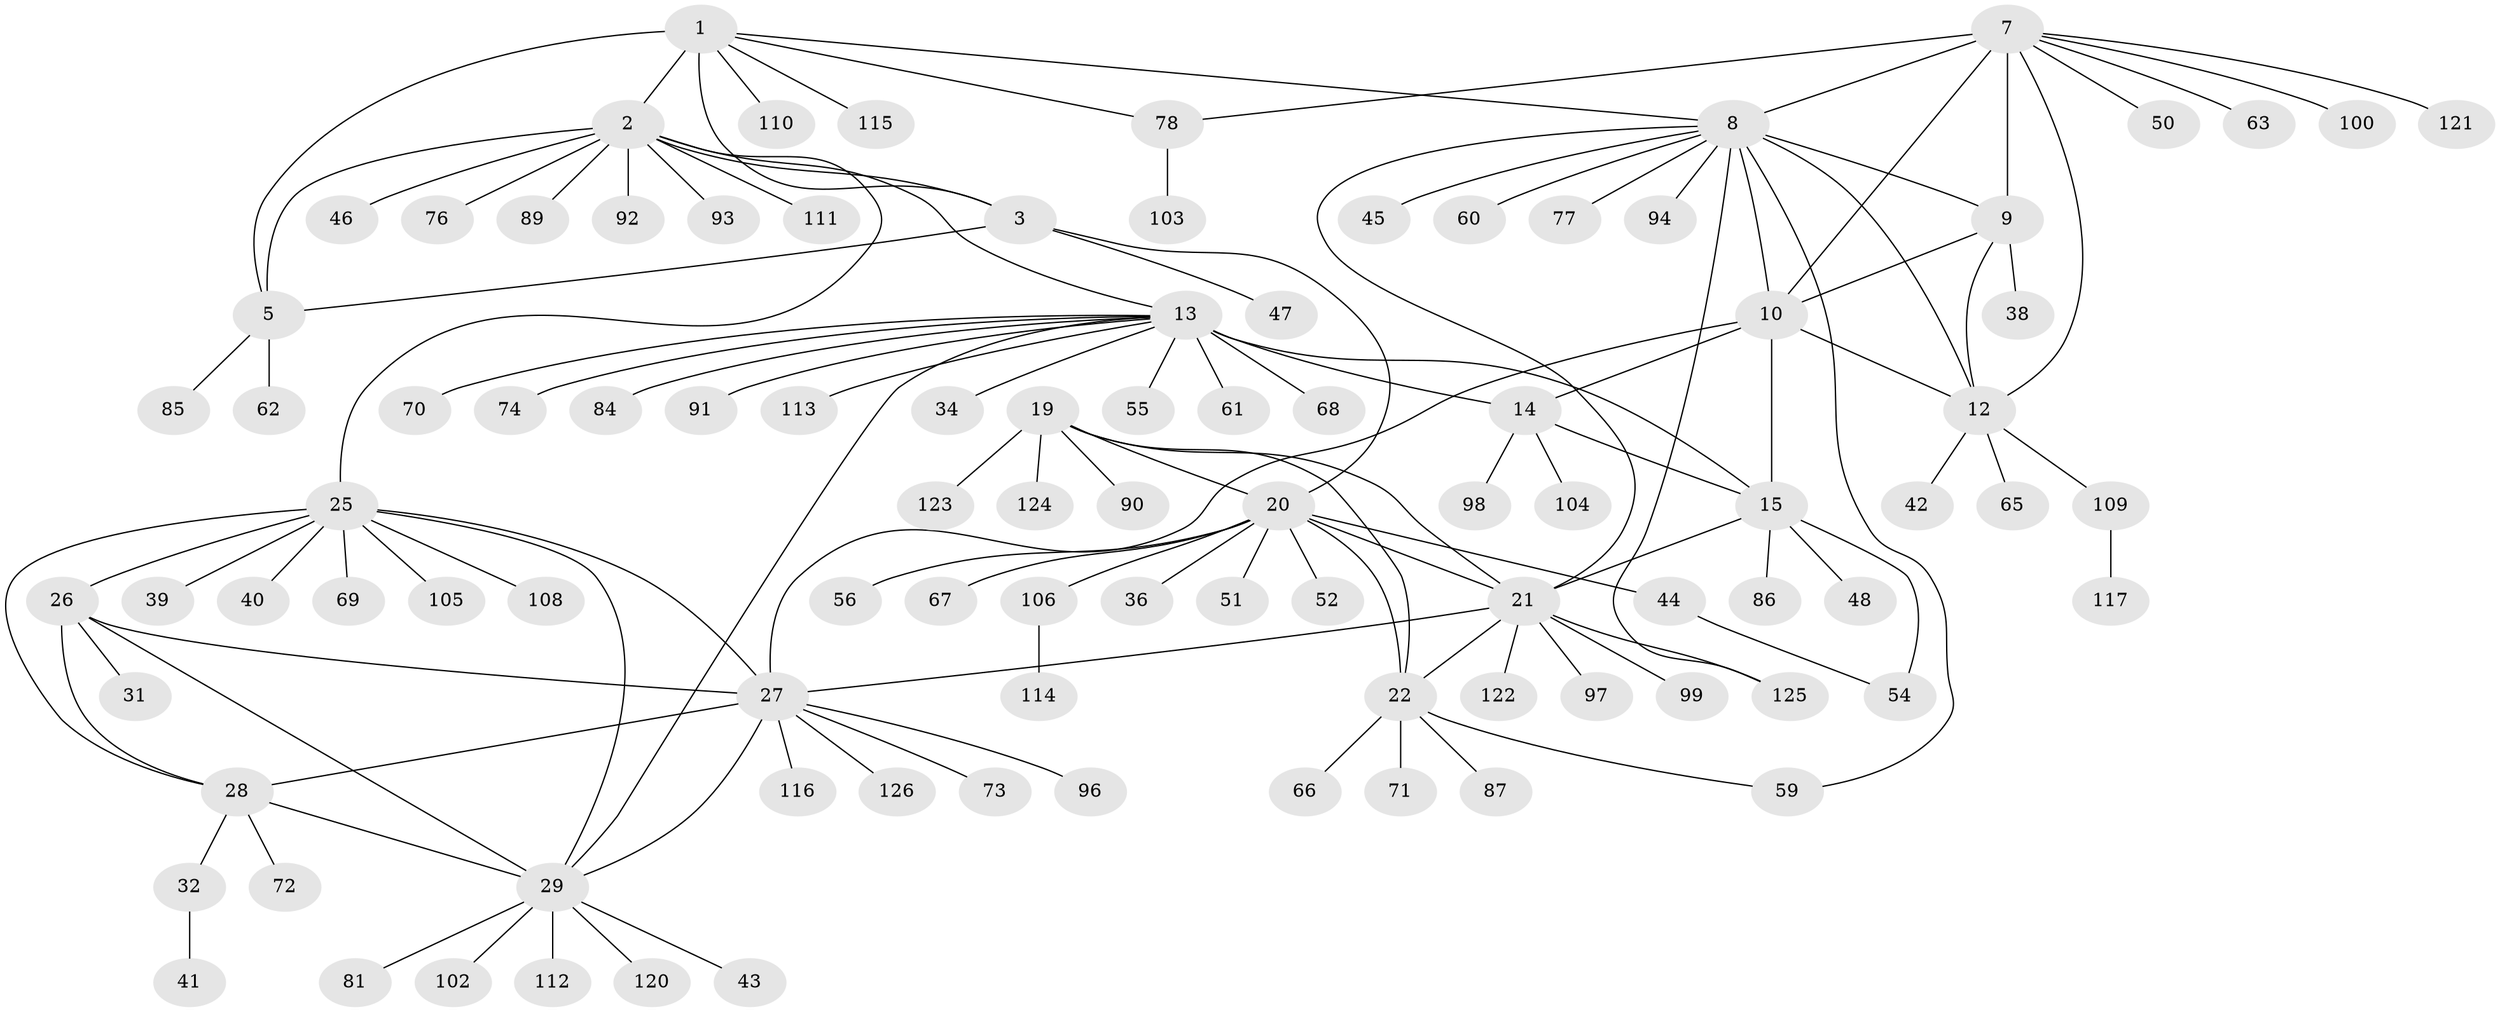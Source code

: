 // Generated by graph-tools (version 1.1) at 2025/52/02/27/25 19:52:15]
// undirected, 98 vertices, 127 edges
graph export_dot {
graph [start="1"]
  node [color=gray90,style=filled];
  1 [super="+57"];
  2 [super="+4"];
  3;
  5 [super="+6"];
  7 [super="+11"];
  8 [super="+35"];
  9;
  10 [super="+119"];
  12 [super="+79"];
  13 [super="+18"];
  14 [super="+16"];
  15 [super="+17"];
  19 [super="+83"];
  20 [super="+23"];
  21 [super="+24"];
  22 [super="+58"];
  25 [super="+53"];
  26 [super="+37"];
  27 [super="+33"];
  28 [super="+30"];
  29 [super="+88"];
  31;
  32;
  34;
  36;
  38;
  39 [super="+75"];
  40 [super="+64"];
  41;
  42;
  43;
  44;
  45;
  46;
  47;
  48 [super="+49"];
  50;
  51 [super="+80"];
  52;
  54;
  55;
  56;
  59;
  60;
  61;
  62 [super="+95"];
  63 [super="+118"];
  65;
  66;
  67;
  68;
  69;
  70;
  71;
  72;
  73;
  74;
  76 [super="+101"];
  77;
  78 [super="+82"];
  81;
  84;
  85;
  86;
  87 [super="+107"];
  89;
  90;
  91;
  92;
  93;
  94;
  96;
  97;
  98;
  99;
  100;
  102;
  103;
  104;
  105;
  106;
  108;
  109;
  110;
  111;
  112;
  113;
  114;
  115;
  116;
  117;
  120;
  121;
  122;
  123;
  124;
  125;
  126;
  1 -- 2 [weight=2];
  1 -- 3;
  1 -- 5 [weight=2];
  1 -- 8;
  1 -- 78;
  1 -- 110;
  1 -- 115;
  2 -- 3 [weight=2];
  2 -- 5 [weight=4];
  2 -- 25;
  2 -- 46;
  2 -- 76;
  2 -- 89;
  2 -- 93;
  2 -- 111;
  2 -- 92;
  2 -- 13;
  3 -- 5 [weight=2];
  3 -- 47;
  3 -- 20;
  5 -- 62;
  5 -- 85;
  7 -- 8 [weight=2];
  7 -- 9 [weight=2];
  7 -- 10 [weight=2];
  7 -- 12 [weight=2];
  7 -- 50;
  7 -- 63;
  7 -- 121;
  7 -- 100;
  7 -- 78;
  8 -- 9;
  8 -- 10;
  8 -- 12;
  8 -- 21;
  8 -- 45;
  8 -- 59;
  8 -- 60;
  8 -- 77;
  8 -- 94;
  8 -- 125;
  9 -- 10;
  9 -- 12;
  9 -- 38;
  10 -- 12;
  10 -- 15;
  10 -- 27;
  10 -- 14;
  12 -- 42;
  12 -- 65;
  12 -- 109;
  13 -- 14 [weight=4];
  13 -- 15 [weight=4];
  13 -- 29;
  13 -- 55;
  13 -- 84;
  13 -- 91;
  13 -- 34;
  13 -- 68;
  13 -- 70;
  13 -- 74;
  13 -- 113;
  13 -- 61;
  14 -- 15 [weight=4];
  14 -- 104;
  14 -- 98;
  15 -- 54;
  15 -- 48;
  15 -- 21;
  15 -- 86;
  19 -- 20 [weight=2];
  19 -- 21 [weight=2];
  19 -- 22;
  19 -- 90;
  19 -- 124;
  19 -- 123;
  20 -- 21 [weight=4];
  20 -- 22 [weight=2];
  20 -- 36;
  20 -- 52;
  20 -- 67;
  20 -- 106;
  20 -- 44;
  20 -- 51;
  20 -- 56;
  21 -- 22 [weight=2];
  21 -- 99;
  21 -- 125;
  21 -- 97;
  21 -- 122;
  21 -- 27;
  22 -- 59;
  22 -- 66;
  22 -- 71;
  22 -- 87;
  25 -- 26;
  25 -- 27;
  25 -- 28 [weight=2];
  25 -- 29;
  25 -- 39;
  25 -- 40;
  25 -- 69;
  25 -- 105;
  25 -- 108;
  26 -- 27;
  26 -- 28 [weight=2];
  26 -- 29;
  26 -- 31;
  27 -- 28 [weight=2];
  27 -- 29;
  27 -- 73;
  27 -- 96;
  27 -- 116;
  27 -- 126;
  28 -- 29 [weight=2];
  28 -- 72;
  28 -- 32;
  29 -- 43;
  29 -- 81;
  29 -- 102;
  29 -- 112;
  29 -- 120;
  32 -- 41;
  44 -- 54;
  78 -- 103;
  106 -- 114;
  109 -- 117;
}
